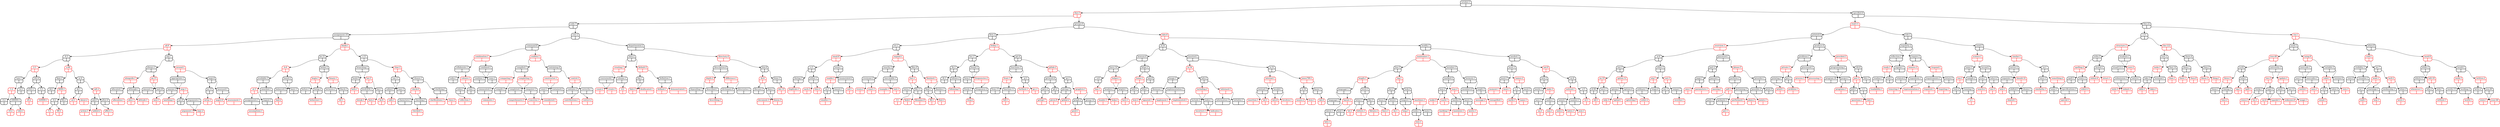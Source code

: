 digraph tree {
node [shape = Mrecord, penwidth = 2];
"october"[label="{<f0>october:1|{<f1>|<f2>}}"color=black];
"due"[label="{<f0>due:3|{<f1>|<f2>}}"color=red];
"code"[label="{<f0>code:7|{<f1>|<f2>}}"color=black];
"assignment"[label="{<f0>assignment:18|{<f1>|<f2>}}"color=black];
"all"[label="{<f0>all:9|{<f1>|<f2>}}"color=red];
"4"[label="{<f0>4:3|{<f1>|<f2>}}"color=black];
"2"[label="{<f0>2:3|{<f1>|<f2>}}"color=red];
"1pm"[label="{<f0>1pm:1|{<f1>|<f2>}}"color=black];
"1"[label="{<f0>1:2|{<f1>|<f2>}}"color=red];
"0"[label="{<f0>0:2|{<f1>|<f2>}}"color=black];
"1":f1 -> "0":f0;
"180000"[label="{<f0>180000:1|{<f1>|<f2>}}"color=black];
"10"[label="{<f0>10:2|{<f1>|<f2>}}"color=red];
"180000":f1 -> "10":f0;
"1dot"[label="{<f0>1dot:1|{<f1>|<f2>}}"color=red];
"180000":f2 -> "1dot":f0;
"1":f2 -> "180000":f0;
"1pm":f1 -> "1":f0;
"1st"[label="{<f0>1st:1|{<f1>|<f2>}}"color=black];
"1pm":f2 -> "1st":f0;
"2":f1 -> "1pm":f0;
"242"[label="{<f0>242:4|{<f1>|<f2>}}"color=black];
"2021"[label="{<f0>2021:1|{<f1>|<f2>}}"color=black];
"20"[label="{<f0>20:2|{<f1>|<f2>}}"color=red];
"2021":f1 -> "20":f0;
"242":f1 -> "2021":f0;
"3"[label="{<f0>3:3|{<f1>|<f2>}}"color=black];
"320000"[label="{<f0>320000:1|{<f1>|<f2>}}"color=red];
"3":f2 -> "320000":f0;
"242":f2 -> "3":f0;
"2":f2 -> "242":f0;
"4":f1 -> "2":f0;
"a"[label="{<f0>a:46|{<f1>|<f2>}}"color=red];
"4pm"[label="{<f0>4pm:2|{<f1>|<f2>}}"color=black];
"4d"[label="{<f0>4d:1|{<f1>|<f2>}}"color=black];
"4pm":f1 -> "4d":f0;
"8690"[label="{<f0>8690:1|{<f1>|<f2>}}"color=red];
"6"[label="{<f0>6:2|{<f1>|<f2>}}"color=black];
"5"[label="{<f0>5:1|{<f1>|<f2>}}"color=red];
"6":f1 -> "5":f0;
"80"[label="{<f0>80:1|{<f1>|<f2>}}"color=red];
"6":f2 -> "80":f0;
"8690":f1 -> "6":f0;
"8th"[label="{<f0>8th:1|{<f1>|<f2>}}"color=black];
"8690":f2 -> "8th":f0;
"4pm":f2 -> "8690":f0;
"a":f1 -> "4pm":f0;
"ac"[label="{<f0>ac:4|{<f1>|<f2>}}"color=black];
"ab"[label="{<f0>ab:1|{<f1>|<f2>}}"color=black];
"a2"[label="{<f0>a2:1|{<f1>|<f2>}}"color=red];
"ab":f1 -> "a2":f0;
"about"[label="{<f0>about:2|{<f1>|<f2>}}"color=red];
"ab":f2 -> "about":f0;
"ac":f1 -> "ab":f0;
"adt"[label="{<f0>adt:2|{<f1>|<f2>}}"color=red];
"add"[label="{<f0>add:5|{<f1>|<f2>}}"color=black];
"action"[label="{<f0>action:1|{<f1>|<f2>}}"color=red];
"add":f1 -> "action":f0;
"added"[label="{<f0>added:2|{<f1>|<f2>}}"color=red];
"add":f2 -> "added":f0;
"adt":f1 -> "add":f0;
"after"[label="{<f0>after:4|{<f1>|<f2>}}"color=black];
"affect"[label="{<f0>affect:1|{<f1>|<f2>}}"color=red];
"after":f1 -> "affect":f0;
"adt":f2 -> "after":f0;
"ac":f2 -> "adt":f0;
"a":f2 -> "ac":f0;
"4":f2 -> "a":f0;
"all":f1 -> "4":f0;
"any"[label="{<f0>any:7|{<f1>|<f2>}}"color=black];
"always"[label="{<f0>always:1|{<f1>|<f2>}}"color=black];
"alongside"[label="{<f0>alongside:1|{<f1>|<f2>}}"color=red];
"allocated"[label="{<f0>allocated:1|{<f1>|<f2>}}"color=black];
"allocation"[label="{<f0>allocation:1|{<f1>|<f2>}}"color=red];
"allocated":f2 -> "allocation":f0;
"alongside":f1 -> "allocated":f0;
"although"[label="{<f0>although:1|{<f1>|<f2>}}"color=black];
"also"[label="{<f0>also:1|{<f1>|<f2>}}"color=red];
"although":f1 -> "also":f0;
"altitude"[label="{<f0>altitude:1|{<f1>|<f2>}}"color=red];
"although":f2 -> "altitude":f0;
"alongside":f2 -> "although":f0;
"always":f1 -> "alongside":f0;
"an"[label="{<f0>an:15|{<f1>|<f2>}}"color=red];
"amount"[label="{<f0>amount:1|{<f1>|<f2>}}"color=black];
"an":f1 -> "amount":f0;
"and"[label="{<f0>and:29|{<f1>|<f2>}}"color=black];
"ansi"[label="{<f0>ansi:1|{<f1>|<f2>}}"color=red];
"and":f2 -> "ansi":f0;
"an":f2 -> "and":f0;
"always":f2 -> "an":f0;
"any":f1 -> "always":f0;
"around"[label="{<f0>around:1|{<f1>|<f2>}}"color=red];
"appropriate"[label="{<f0>appropriate:1|{<f1>|<f2>}}"color=black];
"anyone"[label="{<f0>anyone:2|{<f1>|<f2>}}"color=black];
"anything"[label="{<f0>anything:2|{<f1>|<f2>}}"color=red];
"anyone":f2 -> "anything":f0;
"appropriate":f1 -> "anyone":f0;
"argc"[label="{<f0>argc:1|{<f1>|<f2>}}"color=red];
"are"[label="{<f0>are:8|{<f1>|<f2>}}"color=black];
"argc":f1 -> "are":f0;
"arguments"[label="{<f0>arguments:1|{<f1>|<f2>}}"color=black];
"argument"[label="{<f0>argument:3|{<f1>|<f2>}}"color=red];
"arguments":f1 -> "argument":f0;
"argv"[label="{<f0>argv:2|{<f1>|<f2>}}"color=red];
"arguments":f2 -> "argv":f0;
"argc":f2 -> "arguments":f0;
"appropriate":f2 -> "argc":f0;
"around":f1 -> "appropriate":f0;
"asgn"[label="{<f0>asgn:4|{<f1>|<f2>}}"color=black];
"as"[label="{<f0>as:15|{<f1>|<f2>}}"color=black];
"array"[label="{<f0>array:1|{<f1>|<f2>}}"color=red];
"as":f1 -> "array":f0;
"asgn":f1 -> "as":f0;
"assessed"[label="{<f0>assessed:1|{<f1>|<f2>}}"color=black];
"asgn2"[label="{<f0>asgn2:6|{<f1>|<f2>}}"color=red];
"assessed":f1 -> "asgn2":f0;
"assessment"[label="{<f0>assessment:1|{<f1>|<f2>}}"color=red];
"assessed":f2 -> "assessment":f0;
"asgn":f2 -> "assessed":f0;
"around":f2 -> "asgn":f0;
"any":f2 -> "around":f0;
"all":f2 -> "any":f0;
"assignment":f1 -> "all":f0;
"blank"[label="{<f0>blank:1|{<f1>|<f2>}}"color=red];
"be"[label="{<f0>be:31|{<f1>|<f2>}}"color=black];
"b"[label="{<f0>b:4|{<f1>|<f2>}}"color=red];
"available"[label="{<f0>available:3|{<f1>|<f2>}}"color=black];
"at"[label="{<f0>at:3|{<f1>|<f2>}}"color=red];
"assignments"[label="{<f0>assignments:1|{<f1>|<f2>}}"color=black];
"assumptions"[label="{<f0>assumptions:1|{<f1>|<f2>}}"color=red];
"assignments":f2 -> "assumptions":f0;
"at":f1 -> "assignments":f0;
"august"[label="{<f0>august:1|{<f1>|<f2>}}"color=black];
"at":f2 -> "august":f0;
"available":f1 -> "at":f0;
"awarded"[label="{<f0>awarded:1|{<f1>|<f2>}}"color=black];
"available":f2 -> "awarded":f0;
"b":f1 -> "available":f0;
"based"[label="{<f0>based:2|{<f1>|<f2>}}"color=black];
"balanced"[label="{<f0>balanced:2|{<f1>|<f2>}}"color=black];
"bad"[label="{<f0>bad:2|{<f1>|<f2>}}"color=red];
"balanced":f1 -> "bad":f0;
"based":f1 -> "balanced":f0;
"basic"[label="{<f0>basic:1|{<f1>|<f2>}}"color=black];
"based":f2 -> "basic":f0;
"b":f2 -> "based":f0;
"be":f1 -> "b":f0;
"below"[label="{<f0>below:2|{<f1>|<f2>}}"color=black];
"begin"[label="{<f0>begin:1|{<f1>|<f2>}}"color=red];
"before"[label="{<f0>before:3|{<f1>|<f2>}}"color=black];
"begin":f1 -> "before":f0;
"being"[label="{<f0>being:2|{<f1>|<f2>}}"color=black];
"behaviour"[label="{<f0>behaviour:1|{<f1>|<f2>}}"color=red];
"being":f1 -> "behaviour":f0;
"begin":f2 -> "being":f0;
"below":f1 -> "begin":f0;
"binary"[label="{<f0>binary:1|{<f1>|<f2>}}"color=red];
"between"[label="{<f0>between:2|{<f1>|<f2>}}"color=black];
"binary":f1 -> "between":f0;
"black"[label="{<f0>black:2|{<f1>|<f2>}}"color=black];
"bit"[label="{<f0>bit:1|{<f1>|<f2>}}"color=red];
"black":f1 -> "bit":f0;
"binary":f2 -> "black":f0;
"below":f2 -> "binary":f0;
"be":f2 -> "below":f0;
"blank":f1 -> "be":f0;
"c"[label="{<f0>c:15|{<f1>|<f2>}}"color=black];
"branching"[label="{<f0>branching:1|{<f1>|<f2>}}"color=black];
"book"[label="{<f0>book:4|{<f1>|<f2>}}"color=black];
"both"[label="{<f0>both:1|{<f1>|<f2>}}"color=red];
"book":f2 -> "both":f0;
"branching":f1 -> "book":f0;
"bst"[label="{<f0>bst:5|{<f1>|<f2>}}"color=red];
"brofr456"[label="{<f0>brofr456:1|{<f1>|<f2>}}"color=black];
"break"[label="{<f0>break:1|{<f1>|<f2>}}"color=red];
"brofr456":f1 -> "break":f0;
"bst":f1 -> "brofr456":f0;
"but"[label="{<f0>but:1|{<f1>|<f2>}}"color=black];
"bsts"[label="{<f0>bsts:1|{<f1>|<f2>}}"color=red];
"but":f1 -> "bsts":f0;
"by"[label="{<f0>by:6|{<f1>|<f2>}}"color=red];
"but":f2 -> "by":f0;
"bst":f2 -> "but":f0;
"branching":f2 -> "bst":f0;
"c":f1 -> "branching":f0;
"char"[label="{<f0>char:3|{<f1>|<f2>}}"color=red];
"can"[label="{<f0>can:11|{<f1>|<f2>}}"color=black];
"called"[label="{<f0>called:5|{<f1>|<f2>}}"color=black];
"calls"[label="{<f0>calls:1|{<f1>|<f2>}}"color=red];
"called":f2 -> "calls":f0;
"can":f1 -> "called":f0;
"case"[label="{<f0>case:3|{<f1>|<f2>}}"color=black];
"can":f2 -> "case":f0;
"char":f1 -> "can":f0;
"chosen"[label="{<f0>chosen:1|{<f1>|<f2>}}"color=black];
"check"[label="{<f0>check:6|{<f1>|<f2>}}"color=red];
"characters"[label="{<f0>characters:1|{<f1>|<f2>}}"color=black];
"check":f1 -> "characters":f0;
"checking"[label="{<f0>checking:1|{<f1>|<f2>}}"color=black];
"checked"[label="{<f0>checked:1|{<f1>|<f2>}}"color=red];
"checking":f1 -> "checked":f0;
"check":f2 -> "checking":f0;
"chosen":f1 -> "check":f0;
"clarifying"[label="{<f0>clarifying:1|{<f1>|<f2>}}"color=black];
"clarifications"[label="{<f0>clarifications:1|{<f1>|<f2>}}"color=red];
"clarifying":f1 -> "clarifications":f0;
"class"[label="{<f0>class:2|{<f1>|<f2>}}"color=red];
"clarifying":f2 -> "class":f0;
"chosen":f2 -> "clarifying":f0;
"char":f2 -> "chosen":f0;
"c":f2 -> "char":f0;
"blank":f2 -> "c":f0;
"assignment":f2 -> "blank":f0;
"code":f1 -> "assignment":f0;
"cosc"[label="{<f0>cosc:2|{<f1>|<f2>}}"color=black];
"command"[label="{<f0>command:8|{<f1>|<f2>}}"color=black];
"combination"[label="{<f0>combination:1|{<f1>|<f2>}}"color=red];
"collaborate"[label="{<f0>collaborate:1|{<f1>|<f2>}}"color=black];
"codes"[label="{<f0>codes:1|{<f1>|<f2>}}"color=black];
"collaborate":f1 -> "codes":f0;
"colours"[label="{<f0>colours:1|{<f1>|<f2>}}"color=red];
"colon"[label="{<f0>colon:1|{<f1>|<f2>}}"color=black];
"collection"[label="{<f0>collection:1|{<f1>|<f2>}}"color=red];
"colon":f1 -> "collection":f0;
"colours":f1 -> "colon":f0;
"com"[label="{<f0>com:1|{<f1>|<f2>}}"color=black];
"colours":f2 -> "com":f0;
"collaborate":f2 -> "colours":f0;
"combination":f1 -> "collaborate":f0;
"combined"[label="{<f0>combined:1|{<f1>|<f2>}}"color=black];
"combine"[label="{<f0>combine:1|{<f1>|<f2>}}"color=black];
"combined":f1 -> "combine":f0;
"come"[label="{<f0>come:1|{<f1>|<f2>}}"color=black];
"combined":f2 -> "come":f0;
"combination":f2 -> "combined":f0;
"command":f1 -> "combination":f0;
"confirm"[label="{<f0>confirm:1|{<f1>|<f2>}}"color=red];
"compiled"[label="{<f0>compiled:1|{<f1>|<f2>}}"color=black];
"comparing"[label="{<f0>comparing:1|{<f1>|<f2>}}"color=red];
"commented"[label="{<f0>commented:1|{<f1>|<f2>}}"color=black];
"comments"[label="{<f0>comments:1|{<f1>|<f2>}}"color=red];
"commented":f2 -> "comments":f0;
"comparing":f1 -> "commented":f0;
"compile"[label="{<f0>compile:2|{<f1>|<f2>}}"color=black];
"comparing":f2 -> "compile":f0;
"compiled":f1 -> "comparing":f0;
"completing"[label="{<f0>completing:3|{<f1>|<f2>}}"color=red];
"completed"[label="{<f0>completed:1|{<f1>|<f2>}}"color=black];
"completing":f1 -> "completed":f0;
"computer"[label="{<f0>computer:1|{<f1>|<f2>}}"color=black];
"comprehensive"[label="{<f0>comprehensive:1|{<f1>|<f2>}}"color=red];
"computer":f1 -> "comprehensive":f0;
"concerns"[label="{<f0>concerns:1|{<f1>|<f2>}}"color=red];
"computer":f2 -> "concerns":f0;
"completing":f2 -> "computer":f0;
"compiled":f2 -> "completing":f0;
"confirm":f1 -> "compiled":f0;
"containing"[label="{<f0>containing:4|{<f1>|<f2>}}"color=black];
"constructor"[label="{<f0>constructor:1|{<f1>|<f2>}}"color=red];
"const"[label="{<f0>const:1|{<f1>|<f2>}}"color=black];
"considered"[label="{<f0>considered:1|{<f1>|<f2>}}"color=red];
"const":f1 -> "considered":f0;
"constructor":f1 -> "const":f0;
"contained"[label="{<f0>contained:2|{<f1>|<f2>}}"color=black];
"constructor":f2 -> "contained":f0;
"containing":f1 -> "constructor":f0;
"control"[label="{<f0>control:3|{<f1>|<f2>}}"color=red];
"contains"[label="{<f0>contains:2|{<f1>|<f2>}}"color=black];
"contributions"[label="{<f0>contributions:1|{<f1>|<f2>}}"color=red];
"contains":f2 -> "contributions":f0;
"control":f1 -> "contains":f0;
"correctly"[label="{<f0>correctly:1|{<f1>|<f2>}}"color=black];
"correct"[label="{<f0>correct:2|{<f1>|<f2>}}"color=red];
"correctly":f1 -> "correct":f0;
"control":f2 -> "correctly":f0;
"containing":f2 -> "control":f0;
"confirm":f2 -> "containing":f0;
"command":f2 -> "confirm":f0;
"cosc":f1 -> "command":f0;
"departmental"[label="{<f0>departmental:2|{<f1>|<f2>}}"color=black];
"data"[label="{<f0>data:2|{<f1>|<f2>}}"color=black];
"creating"[label="{<f0>creating:1|{<f1>|<f2>}}"color=red];
"coursework"[label="{<f0>coursework:1|{<f1>|<f2>}}"color=black];
"count"[label="{<f0>count:2|{<f1>|<f2>}}"color=red];
"coursework":f1 -> "count":f0;
"create"[label="{<f0>create:3|{<f1>|<f2>}}"color=red];
"coursework":f2 -> "create":f0;
"creating":f1 -> "coursework":f0;
"cshome"[label="{<f0>cshome:1|{<f1>|<f2>}}"color=black];
"d"[label="{<f0>d:2|{<f1>|<f2>}}"color=red];
"cshome":f2 -> "d":f0;
"creating":f2 -> "cshome":f0;
"data":f1 -> "creating":f0;
"default"[label="{<f0>default:5|{<f1>|<f2>}}"color=red];
"day"[label="{<f0>day:1|{<f1>|<f2>}}"color=black];
"date"[label="{<f0>date:2|{<f1>|<f2>}}"color=red];
"day":f1 -> "date":f0;
"deallocated"[label="{<f0>deallocated:1|{<f1>|<f2>}}"color=red];
"day":f2 -> "deallocated":f0;
"default":f1 -> "day":f0;
"definition"[label="{<f0>definition:1|{<f1>|<f2>}}"color=black];
"defined"[label="{<f0>defined:1|{<f1>|<f2>}}"color=red];
"definition":f1 -> "defined":f0;
"demonstrated"[label="{<f0>demonstrated:1|{<f1>|<f2>}}"color=red];
"definition":f2 -> "demonstrated":f0;
"default":f2 -> "definition":f0;
"data":f2 -> "default":f0;
"departmental":f1 -> "data":f0;
"directory"[label="{<f0>directory:4|{<f1>|<f2>}}"color=red];
"description"[label="{<f0>description:4|{<f1>|<f2>}}"color=black];
"depth"[label="{<f0>depth:2|{<f1>|<f2>}}"color=red];
"depending"[label="{<f0>depending:1|{<f1>|<f2>}}"color=black];
"depth":f1 -> "depending":f0;
"described"[label="{<f0>described:1|{<f1>|<f2>}}"color=black];
"describing"[label="{<f0>describing:1|{<f1>|<f2>}}"color=red];
"described":f2 -> "describing":f0;
"depth":f2 -> "described":f0;
"description":f1 -> "depth":f0;
"difference"[label="{<f0>difference:1|{<f1>|<f2>}}"color=red];
"dictionary"[label="{<f0>dictionary:8|{<f1>|<f2>}}"color=black];
"difference":f1 -> "dictionary":f0;
"directories"[label="{<f0>directories:1|{<f1>|<f2>}}"color=black];
"difference":f2 -> "directories":f0;
"description":f2 -> "difference":f0;
"directory":f1 -> "description":f0;
"don"[label="{<f0>don:6|{<f1>|<f2>}}"color=black];
"do"[label="{<f0>do:6|{<f1>|<f2>}}"color=red];
"discuss"[label="{<f0>discuss:2|{<f1>|<f2>}}"color=black];
"do":f1 -> "discuss":f0;
"does"[label="{<f0>does:2|{<f1>|<f2>}}"color=black];
"document"[label="{<f0>document:3|{<f1>|<f2>}}"color=red];
"does":f1 -> "document":f0;
"doesn"[label="{<f0>doesn:3|{<f1>|<f2>}}"color=red];
"does":f2 -> "doesn":f0;
"do":f2 -> "does":f0;
"don":f1 -> "do":f0;
"done"[label="{<f0>done:3|{<f1>|<f2>}}"color=black];
"dot"[label="{<f0>dot:10|{<f1>|<f2>}}"color=red];
"done":f2 -> "dot":f0;
"don":f2 -> "done":f0;
"directory":f2 -> "don":f0;
"departmental":f2 -> "directory":f0;
"cosc":f2 -> "departmental":f0;
"code":f2 -> "cosc":f0;
"due":f1 -> "code":f0;
"groups"[label="{<f0>groups:6|{<f1>|<f2>}}"color=black];
"first"[label="{<f0>first:3|{<f1>|<f2>}}"color=black];
"etc"[label="{<f0>etc:1|{<f1>|<f2>}}"color=black];
"email"[label="{<f0>email:8|{<f1>|<f2>}}"color=red];
"e"[label="{<f0>e:3|{<f1>|<f2>}}"color=black];
"during"[label="{<f0>during:1|{<f1>|<f2>}}"color=black];
"duplicate"[label="{<f0>duplicate:1|{<f1>|<f2>}}"color=red];
"during":f1 -> "duplicate":f0;
"e":f1 -> "during":f0;
"either"[label="{<f0>either:1|{<f1>|<f2>}}"color=black];
"each"[label="{<f0>each:2|{<f1>|<f2>}}"color=red];
"either":f1 -> "each":f0;
"else"[label="{<f0>else:2|{<f1>|<f2>}}"color=red];
"either":f2 -> "else":f0;
"e":f2 -> "either":f0;
"email":f1 -> "e":f0;
"enum"[label="{<f0>enum:1|{<f1>|<f2>}}"color=black];
"enable"[label="{<f0>enable:1|{<f1>|<f2>}}"color=red];
"en"[label="{<f0>en:1|{<f1>|<f2>}}"color=black];
"emalloc"[label="{<f0>emalloc:1|{<f1>|<f2>}}"color=red];
"en":f1 -> "emalloc":f0;
"enable":f1 -> "en":f0;
"ensure"[label="{<f0>ensure:1|{<f1>|<f2>}}"color=black];
"enable":f2 -> "ensure":f0;
"enum":f1 -> "enable":f0;
"enumerated"[label="{<f0>enumerated:2|{<f1>|<f2>}}"color=black];
"eof"[label="{<f0>eof:1|{<f1>|<f2>}}"color=red];
"enumerated":f2 -> "eof":f0;
"enum":f2 -> "enumerated":f0;
"email":f2 -> "enum":f0;
"etc":f1 -> "email":f0;
"expand"[label="{<f0>expand:1|{<f1>|<f2>}}"color=red];
"exactly"[label="{<f0>exactly:2|{<f1>|<f2>}}"color=black];
"everyone"[label="{<f0>everyone:2|{<f1>|<f2>}}"color=black];
"every"[label="{<f0>every:2|{<f1>|<f2>}}"color=red];
"everyone":f1 -> "every":f0;
"exact"[label="{<f0>exact:1|{<f1>|<f2>}}"color=red];
"everyone":f2 -> "exact":f0;
"exactly":f1 -> "everyone":f0;
"executable"[label="{<f0>executable:1|{<f1>|<f2>}}"color=black];
"example"[label="{<f0>example:1|{<f1>|<f2>}}"color=red];
"executable":f1 -> "example":f0;
"exit"[label="{<f0>exit:1|{<f1>|<f2>}}"color=red];
"executable":f2 -> "exit":f0;
"exactly":f2 -> "executable":f0;
"expand":f1 -> "exactly":f0;
"files"[label="{<f0>files:9|{<f1>|<f2>}}"color=black];
"fact"[label="{<f0>fact:1|{<f1>|<f2>}}"color=red];
"extra"[label="{<f0>extra:1|{<f1>|<f2>}}"color=black];
"f"[label="{<f0>f:1|{<f1>|<f2>}}"color=red];
"extra":f2 -> "f":f0;
"fact":f1 -> "extra":f0;
"file"[label="{<f0>file:11|{<f1>|<f2>}}"color=black];
"field"[label="{<f0>field:1|{<f1>|<f2>}}"color=red];
"file":f1 -> "field":f0;
"filename"[label="{<f0>filename:9|{<f1>|<f2>}}"color=red];
"file":f2 -> "filename":f0;
"fact":f2 -> "file":f0;
"files":f1 -> "fact":f0;
"finished"[label="{<f0>finished:1|{<f1>|<f2>}}"color=red];
"final"[label="{<f0>final:1|{<f1>|<f2>}}"color=black];
"fill"[label="{<f0>fill:1|{<f1>|<f2>}}"color=red];
"final":f1 -> "fill":f0;
"find"[label="{<f0>find:3|{<f1>|<f2>}}"color=red];
"final":f2 -> "find":f0;
"finished":f1 -> "final":f0;
"finishes"[label="{<f0>finishes:1|{<f1>|<f2>}}"color=black];
"finished":f2 -> "finishes":f0;
"files":f2 -> "finished":f0;
"expand":f2 -> "files":f0;
"etc":f2 -> "expand":f0;
"first":f1 -> "etc":f0;
"friday"[label="{<f0>friday:1|{<f1>|<f2>}}"color=red];
"for"[label="{<f0>for:17|{<f1>|<f2>}}"color=black];
"fix"[label="{<f0>fix:2|{<f1>|<f2>}}"color=black];
"fit"[label="{<f0>fit:1|{<f1>|<f2>}}"color=black];
"fix":f1 -> "fit":f0;
"follows"[label="{<f0>follows:2|{<f1>|<f2>}}"color=black];
"following"[label="{<f0>following:5|{<f1>|<f2>}}"color=red];
"follows":f1 -> "following":f0;
"fix":f2 -> "follows":f0;
"for":f1 -> "fix":f0;
"found"[label="{<f0>found:3|{<f1>|<f2>}}"color=black];
"form"[label="{<f0>form:2|{<f1>|<f2>}}"color=black];
"found":f1 -> "form":f0;
"frequencies"[label="{<f0>frequencies:2|{<f1>|<f2>}}"color=red];
"freely"[label="{<f0>freely:1|{<f1>|<f2>}}"color=black];
"freq"[label="{<f0>freq:2|{<f1>|<f2>}}"color=red];
"freely":f2 -> "freq":f0;
"frequencies":f1 -> "freely":f0;
"frequency"[label="{<f0>frequency:2|{<f1>|<f2>}}"color=black];
"frequencies":f2 -> "frequency":f0;
"found":f2 -> "frequencies":f0;
"for":f2 -> "found":f0;
"friday":f1 -> "for":f0;
"get"[label="{<f0>get:4|{<f1>|<f2>}}"color=black];
"functions"[label="{<f0>functions:5|{<f1>|<f2>}}"color=black];
"front"[label="{<f0>front:1|{<f1>|<f2>}}"color=red];
"from"[label="{<f0>from:15|{<f1>|<f2>}}"color=black];
"front":f1 -> "from":f0;
"function"[label="{<f0>function:11|{<f1>|<f2>}}"color=black];
"full"[label="{<f0>full:1|{<f1>|<f2>}}"color=red];
"function":f1 -> "full":f0;
"front":f2 -> "function":f0;
"functions":f1 -> "front":f0;
"g"[label="{<f0>g:2|{<f1>|<f2>}}"color=black];
"furthest"[label="{<f0>furthest:1|{<f1>|<f2>}}"color=red];
"g":f1 -> "furthest":f0;
"gcc"[label="{<f0>gcc:1|{<f1>|<f2>}}"color=red];
"g":f2 -> "gcc":f0;
"functions":f2 -> "g":f0;
"get":f1 -> "functions":f0;
"gitlab"[label="{<f0>gitlab:2|{<f1>|<f2>}}"color=red];
"getword"[label="{<f0>getword:4|{<f1>|<f2>}}"color=black];
"gets"[label="{<f0>gets:2|{<f1>|<f2>}}"color=black];
"getopt"[label="{<f0>getopt:7|{<f1>|<f2>}}"color=red];
"gets":f1 -> "getopt":f0;
"getword":f1 -> "gets":f0;
"git"[label="{<f0>git:2|{<f1>|<f2>}}"color=black];
"getword":f2 -> "git":f0;
"gitlab":f1 -> "getword":f0;
"go"[label="{<f0>go:1|{<f1>|<f2>}}"color=black];
"giving"[label="{<f0>giving:1|{<f1>|<f2>}}"color=black];
"given"[label="{<f0>given:9|{<f1>|<f2>}}"color=red];
"giving":f1 -> "given":f0;
"global"[label="{<f0>global:2|{<f1>|<f2>}}"color=red];
"giving":f2 -> "global":f0;
"go":f1 -> "giving":f0;
"graphviz"[label="{<f0>graphviz:1|{<f1>|<f2>}}"color=red];
"graph"[label="{<f0>graph:2|{<f1>|<f2>}}"color=black];
"good"[label="{<f0>good:1|{<f1>|<f2>}}"color=red];
"graph":f1 -> "good":f0;
"graphviz":f1 -> "graph":f0;
"group"[label="{<f0>group:14|{<f1>|<f2>}}"color=black];
"graphviz":f2 -> "group":f0;
"go":f2 -> "graphviz":f0;
"gitlab":f2 -> "go":f0;
"get":f2 -> "gitlab":f0;
"friday":f2 -> "get":f0;
"first":f2 -> "friday":f0;
"groups":f1 -> "first":f0;
"labs"[label="{<f0>labs:6|{<f1>|<f2>}}"color=red];
"if"[label="{<f0>if:16|{<f1>|<f2>}}"color=black];
"hewson"[label="{<f0>hewson:4|{<f1>|<f2>}}"color=black];
"have"[label="{<f0>have:14|{<f1>|<f2>}}"color=black];
"h"[label="{<f0>h:8|{<f1>|<f2>}}"color=black];
"has"[label="{<f0>has:1|{<f1>|<f2>}}"color=red];
"h":f2 -> "has":f0;
"have":f1 -> "h":f0;
"helper"[label="{<f0>helper:1|{<f1>|<f2>}}"color=red];
"headers"[label="{<f0>headers:1|{<f1>|<f2>}}"color=black];
"header"[label="{<f0>header:1|{<f1>|<f2>}}"color=red];
"headers":f1 -> "header":f0;
"help"[label="{<f0>help:2|{<f1>|<f2>}}"color=red];
"headers":f2 -> "help":f0;
"helper":f1 -> "headers":f0;
"helpful"[label="{<f0>helpful:1|{<f1>|<f2>}}"color=black];
"here"[label="{<f0>here:1|{<f1>|<f2>}}"color=red];
"helpful":f2 -> "here":f0;
"helper":f2 -> "helpful":f0;
"have":f2 -> "helper":f0;
"hewson":f1 -> "have":f0;
"https"[label="{<f0>https:2|{<f1>|<f2>}}"color=black];
"home"[label="{<f0>home:1|{<f1>|<f2>}}"color=red];
"hold"[label="{<f0>hold:1|{<f1>|<f2>}}"color=black];
"home":f1 -> "hold":f0;
"http"[label="{<f0>http:1|{<f1>|<f2>}}"color=black];
"how"[label="{<f0>how:2|{<f1>|<f2>}}"color=red];
"http":f1 -> "how":f0;
"home":f2 -> "http":f0;
"https":f1 -> "home":f0;
"iain"[label="{<f0>iain:6|{<f1>|<f2>}}"color=black];
"https":f2 -> "iain":f0;
"hewson":f2 -> "https":f0;
"if":f1 -> "hewson":f0;
"inserted"[label="{<f0>inserted:1|{<f1>|<f2>}}"color=black];
"in"[label="{<f0>in:34|{<f1>|<f2>}}"color=red];
"image"[label="{<f0>image:1|{<f1>|<f2>}}"color=black];
"ihewson"[label="{<f0>ihewson:1|{<f1>|<f2>}}"color=black];
"ignored"[label="{<f0>ignored:1|{<f1>|<f2>}}"color=red];
"ihewson":f1 -> "ignored":f0;
"image":f1 -> "ihewson":f0;
"implementation"[label="{<f0>implementation:3|{<f1>|<f2>}}"color=black];
"implement"[label="{<f0>implement:1|{<f1>|<f2>}}"color=red];
"implementation":f1 -> "implement":f0;
"implemented"[label="{<f0>implemented:1|{<f1>|<f2>}}"color=red];
"implementation":f2 -> "implemented":f0;
"image":f2 -> "implementation":f0;
"in":f1 -> "image":f0;
"info"[label="{<f0>info:2|{<f1>|<f2>}}"color=black];
"including"[label="{<f0>including:2|{<f1>|<f2>}}"color=red];
"include"[label="{<f0>include:2|{<f1>|<f2>}}"color=black];
"including":f1 -> "include":f0;
"index"[label="{<f0>index:1|{<f1>|<f2>}}"color=black];
"incorrect"[label="{<f0>incorrect:1|{<f1>|<f2>}}"color=red];
"index":f1 -> "incorrect":f0;
"indicates"[label="{<f0>indicates:1|{<f1>|<f2>}}"color=red];
"index":f2 -> "indicates":f0;
"including":f2 -> "index":f0;
"info":f1 -> "including":f0;
"informed"[label="{<f0>informed:1|{<f1>|<f2>}}"color=red];
"information"[label="{<f0>information:5|{<f1>|<f2>}}"color=black];
"informed":f1 -> "information":f0;
"initialize"[label="{<f0>initialize:1|{<f1>|<f2>}}"color=black];
"informed":f2 -> "initialize":f0;
"info":f2 -> "informed":f0;
"in":f2 -> "info":f0;
"inserted":f1 -> "in":f0;
"is"[label="{<f0>is:31|{<f1>|<f2>}}"color=black];
"internal"[label="{<f0>internal:1|{<f1>|<f2>}}"color=red];
"instead"[label="{<f0>instead:3|{<f1>|<f2>}}"color=black];
"insertion"[label="{<f0>insertion:1|{<f1>|<f2>}}"color=red];
"instead":f1 -> "insertion":f0;
"int"[label="{<f0>int:1|{<f1>|<f2>}}"color=red];
"instead":f2 -> "int":f0;
"internal":f1 -> "instead":f0;
"invalid"[label="{<f0>invalid:1|{<f1>|<f2>}}"color=black];
"into"[label="{<f0>into:4|{<f1>|<f2>}}"color=red];
"invalid":f1 -> "into":f0;
"involves"[label="{<f0>involves:1|{<f1>|<f2>}}"color=red];
"invalid":f2 -> "involves":f0;
"internal":f2 -> "invalid":f0;
"is":f1 -> "internal":f0;
"jonsu789"[label="{<f0>jonsu789:1|{<f1>|<f2>}}"color=red];
"it"[label="{<f0>it:18|{<f1>|<f2>}}"color=black];
"issues"[label="{<f0>issues:2|{<f1>|<f2>}}"color=red];
"it":f1 -> "issues":f0;
"item"[label="{<f0>item:1|{<f1>|<f2>}}"color=red];
"it":f2 -> "item":f0;
"jonsu789":f1 -> "it":f0;
"know"[label="{<f0>know:1|{<f1>|<f2>}}"color=black];
"lab"[label="{<f0>lab:4|{<f1>|<f2>}}"color=red];
"know":f2 -> "lab":f0;
"jonsu789":f2 -> "know":f0;
"is":f2 -> "jonsu789":f0;
"inserted":f2 -> "is":f0;
"if":f2 -> "inserted":f0;
"labs":f1 -> "if":f0;
"modify"[label="{<f0>modify:1|{<f1>|<f2>}}"color=black];
"maintainer"[label="{<f0>maintainer:1|{<f1>|<f2>}}"color=red];
"line"[label="{<f0>line:5|{<f1>|<f2>}}"color=black];
"length"[label="{<f0>length:1|{<f1>|<f2>}}"color=red];
"language1"[label="{<f0>language1:1|{<f1>|<f2>}}"color=black];
"language"[label="{<f0>language:1|{<f1>|<f2>}}"color=black];
"language1":f1 -> "language":f0;
"layout"[label="{<f0>layout:1|{<f1>|<f2>}}"color=red];
"latest"[label="{<f0>latest:1|{<f1>|<f2>}}"color=black];
"late"[label="{<f0>late:1|{<f1>|<f2>}}"color=red];
"latest":f1 -> "late":f0;
"layout":f1 -> "latest":f0;
"leaf"[label="{<f0>leaf:1|{<f1>|<f2>}}"color=black];
"layout":f2 -> "leaf":f0;
"language1":f2 -> "layout":f0;
"length":f1 -> "language1":f0;
"level"[label="{<f0>level:3|{<f1>|<f2>}}"color=black];
"letter"[label="{<f0>letter:1|{<f1>|<f2>}}"color=black];
"let"[label="{<f0>let:1|{<f1>|<f2>}}"color=red];
"letter":f1 -> "let":f0;
"letters"[label="{<f0>letters:1|{<f1>|<f2>}}"color=red];
"letter":f2 -> "letters":f0;
"level":f1 -> "letter":f0;
"like"[label="{<f0>like:5|{<f1>|<f2>}}"color=black];
"library"[label="{<f0>library:2|{<f1>|<f2>}}"color=red];
"like":f1 -> "library":f0;
"level":f2 -> "like":f0;
"length":f2 -> "level":f0;
"line":f1 -> "length":f0;
"log"[label="{<f0>log:1|{<f1>|<f2>}}"color=red];
"list"[label="{<f0>list:2|{<f1>|<f2>}}"color=black];
"linux"[label="{<f0>linux:2|{<f1>|<f2>}}"color=black];
"lines"[label="{<f0>lines:1|{<f1>|<f2>}}"color=red];
"linux":f1 -> "lines":f0;
"list":f1 -> "linux":f0;
"listed"[label="{<f0>listed:1|{<f1>|<f2>}}"color=black];
"lm"[label="{<f0>lm:1|{<f1>|<f2>}}"color=red];
"listed":f2 -> "lm":f0;
"list":f2 -> "listed":f0;
"log":f1 -> "list":f0;
"look"[label="{<f0>look:2|{<f1>|<f2>}}"color=black];
"longest"[label="{<f0>longest:1|{<f1>|<f2>}}"color=black];
"long"[label="{<f0>long:1|{<f1>|<f2>}}"color=red];
"longest":f1 -> "long":f0;
"look":f1 -> "longest":f0;
"machines"[label="{<f0>machines:1|{<f1>|<f2>}}"color=red];
"looks"[label="{<f0>looks:1|{<f1>|<f2>}}"color=black];
"lose"[label="{<f0>lose:1|{<f1>|<f2>}}"color=red];
"looks":f2 -> "lose":f0;
"machines":f1 -> "looks":f0;
"main"[label="{<f0>main:1|{<f1>|<f2>}}"color=black];
"machines":f2 -> "main":f0;
"look":f2 -> "machines":f0;
"log":f2 -> "look":f0;
"line":f2 -> "log":f0;
"maintainer":f1 -> "line":f0;
"member"[label="{<f0>member:3|{<f1>|<f2>}}"color=black];
"marked"[label="{<f0>marked:2|{<f1>|<f2>}}"color=black];
"man"[label="{<f0>man:2|{<f1>|<f2>}}"color=black];
"make"[label="{<f0>make:5|{<f1>|<f2>}}"color=red];
"man":f1 -> "make":f0;
"mark"[label="{<f0>mark:1|{<f1>|<f2>}}"color=red];
"man":f2 -> "mark":f0;
"marked":f1 -> "man":f0;
"may"[label="{<f0>may:2|{<f1>|<f2>}}"color=red];
"marks"[label="{<f0>marks:6|{<f1>|<f2>}}"color=black];
"marking"[label="{<f0>marking:1|{<f1>|<f2>}}"color=red];
"marks":f1 -> "marking":f0;
"maximise"[label="{<f0>maximise:1|{<f1>|<f2>}}"color=red];
"marks":f2 -> "maximise":f0;
"may":f1 -> "marks":f0;
"meet"[label="{<f0>meet:1|{<f1>|<f2>}}"color=black];
"meets"[label="{<f0>meets:1|{<f1>|<f2>}}"color=red];
"meet":f2 -> "meets":f0;
"may":f2 -> "meet":f0;
"marked":f2 -> "may":f0;
"member":f1 -> "marked":f0;
"memory"[label="{<f0>memory:1|{<f1>|<f2>}}"color=black];
"members"[label="{<f0>members:6|{<f1>|<f2>}}"color=black];
"memory":f1 -> "members":f0;
"might"[label="{<f0>might:3|{<f1>|<f2>}}"color=black];
"message"[label="{<f0>message:2|{<f1>|<f2>}}"color=red];
"might":f1 -> "message":f0;
"misspelled"[label="{<f0>misspelled:1|{<f1>|<f2>}}"color=red];
"might":f2 -> "misspelled":f0;
"memory":f2 -> "might":f0;
"member":f2 -> "memory":f0;
"maintainer":f2 -> "member":f0;
"modify":f1 -> "maintainer":f0;
"needed"[label="{<f0>needed:1|{<f1>|<f2>}}"color=black];
"must"[label="{<f0>must:3|{<f1>|<f2>}}"color=black];
"more"[label="{<f0>more:3|{<f1>|<f2>}}"color=black];
"moment"[label="{<f0>moment:1|{<f1>|<f2>}}"color=red];
"more":f1 -> "moment":f0;
"most"[label="{<f0>most:1|{<f1>|<f2>}}"color=red];
"more":f2 -> "most":f0;
"must":f1 -> "more":f0;
"names"[label="{<f0>names:2|{<f1>|<f2>}}"color=red];
"n"[label="{<f0>n:1|{<f1>|<f2>}}"color=black];
"mylib"[label="{<f0>mylib:3|{<f1>|<f2>}}"color=red];
"n":f1 -> "mylib":f0;
"name"[label="{<f0>name:1|{<f1>|<f2>}}"color=red];
"n":f2 -> "name":f0;
"names":f1 -> "n":f0;
"need"[label="{<f0>need:3|{<f1>|<f2>}}"color=black];
"names":f2 -> "need":f0;
"must":f2 -> "names":f0;
"needed":f1 -> "must":f0;
"not"[label="{<f0>not:9|{<f1>|<f2>}}"color=red];
"new"[label="{<f0>new:2|{<f1>|<f2>}}"color=black];
"needs"[label="{<f0>needs:1|{<f1>|<f2>}}"color=black];
"new":f1 -> "needs":f0;
"node"[label="{<f0>node:3|{<f1>|<f2>}}"color=red];
"nice"[label="{<f0>nice:1|{<f1>|<f2>}}"color=black];
"no"[label="{<f0>no:3|{<f1>|<f2>}}"color=red];
"nice":f2 -> "no":f0;
"node":f1 -> "nice":f0;
"nodes"[label="{<f0>nodes:1|{<f1>|<f2>}}"color=black];
"non"[label="{<f0>non:1|{<f1>|<f2>}}"color=red];
"nodes":f2 -> "non":f0;
"node":f2 -> "nodes":f0;
"new":f2 -> "node":f0;
"not":f1 -> "new":f0;
"nz"[label="{<f0>nz:4|{<f1>|<f2>}}"color=black];
"noticed"[label="{<f0>noticed:1|{<f1>|<f2>}}"color=red];
"noted"[label="{<f0>noted:1|{<f1>|<f2>}}"color=black];
"note"[label="{<f0>note:2|{<f1>|<f2>}}"color=red];
"noted":f1 -> "note":f0;
"notes"[label="{<f0>notes:1|{<f1>|<f2>}}"color=red];
"noted":f2 -> "notes":f0;
"noticed":f1 -> "noted":f0;
"number"[label="{<f0>number:1|{<f1>|<f2>}}"color=black];
"now"[label="{<f0>now:1|{<f1>|<f2>}}"color=red];
"number":f1 -> "now":f0;
"noticed":f2 -> "number":f0;
"nz":f1 -> "noticed":f0;
"o"[label="{<f0>o:5|{<f1>|<f2>}}"color=black];
"o2"[label="{<f0>o2:1|{<f1>|<f2>}}"color=red];
"o":f2 -> "o2":f0;
"nz":f2 -> "o":f0;
"not":f2 -> "nz":f0;
"needed":f2 -> "not":f0;
"modify":f2 -> "needed":f0;
"labs":f2 -> "modify":f0;
"groups":f2 -> "labs":f0;
"due":f2 -> "groups":f0;
"october":f1 -> "due":f0;
"specified"[label="{<f0>specified:4|{<f1>|<f2>}}"color=black];
"read"[label="{<f0>read:11|{<f1>|<f2>}}"color=red];
"printed"[label="{<f0>printed:4|{<f1>|<f2>}}"color=black];
"overview"[label="{<f0>overview:1|{<f1>|<f2>}}"color=red];
"or"[label="{<f0>or:6|{<f1>|<f2>}}"color=black];
"one"[label="{<f0>one:3|{<f1>|<f2>}}"color=black];
"on"[label="{<f0>on:10|{<f1>|<f2>}}"color=red];
"of"[label="{<f0>of:46|{<f1>|<f2>}}"color=black];
"old"[label="{<f0>old:1|{<f1>|<f2>}}"color=red];
"of":f2 -> "old":f0;
"on":f1 -> "of":f0;
"once"[label="{<f0>once:1|{<f1>|<f2>}}"color=black];
"on":f2 -> "once":f0;
"one":f1 -> "on":f0;
"option"[label="{<f0>option:12|{<f1>|<f2>}}"color=red];
"optarg"[label="{<f0>optarg:1|{<f1>|<f2>}}"color=black];
"only"[label="{<f0>only:3|{<f1>|<f2>}}"color=red];
"optarg":f1 -> "only":f0;
"optind"[label="{<f0>optind:1|{<f1>|<f2>}}"color=red];
"optarg":f2 -> "optind":f0;
"option":f1 -> "optarg":f0;
"options"[label="{<f0>options:4|{<f1>|<f2>}}"color=black];
"optstring"[label="{<f0>optstring:3|{<f1>|<f2>}}"color=red];
"options":f2 -> "optstring":f0;
"option":f2 -> "options":f0;
"one":f2 -> "option":f0;
"or":f1 -> "one":f0;
"other"[label="{<f0>other:3|{<f1>|<f2>}}"color=black];
"org"[label="{<f0>org:1|{<f1>|<f2>}}"color=red];
"ordinary"[label="{<f0>ordinary:1|{<f1>|<f2>}}"color=black];
"order"[label="{<f0>order:2|{<f1>|<f2>}}"color=red];
"ordinary":f1 -> "order":f0;
"org":f1 -> "ordinary":f0;
"otago"[label="{<f0>otago:4|{<f1>|<f2>}}"color=black];
"org":f2 -> "otago":f0;
"other":f1 -> "org":f0;
"out"[label="{<f0>out:3|{<f1>|<f2>}}"color=red];
"our"[label="{<f0>our:3|{<f1>|<f2>}}"color=black];
"out":f1 -> "our":f0;
"output"[label="{<f0>output:7|{<f1>|<f2>}}"color=black];
"overdue"[label="{<f0>overdue:1|{<f1>|<f2>}}"color=red];
"output":f2 -> "overdue":f0;
"out":f2 -> "output":f0;
"other":f2 -> "out":f0;
"or":f2 -> "other":f0;
"overview":f1 -> "or":f0;
"password"[label="{<f0>password:1|{<f1>|<f2>}}"color=black];
"part"[label="{<f0>part:2|{<f1>|<f2>}}"color=black];
"page"[label="{<f0>page:1|{<f1>|<f2>}}"color=black];
"own"[label="{<f0>own:1|{<f1>|<f2>}}"color=red];
"page":f1 -> "own":f0;
"parameters"[label="{<f0>parameters:1|{<f1>|<f2>}}"color=red];
"page":f2 -> "parameters":f0;
"part":f1 -> "page":f0;
"passed"[label="{<f0>passed:3|{<f1>|<f2>}}"color=black];
"passing"[label="{<f0>passing:1|{<f1>|<f2>}}"color=red];
"passed":f2 -> "passing":f0;
"part":f2 -> "passed":f0;
"password":f1 -> "part":f0;
"please"[label="{<f0>please:5|{<f1>|<f2>}}"color=red];
"perform"[label="{<f0>perform:2|{<f1>|<f2>}}"color=black];
"pdf"[label="{<f0>pdf:1|{<f1>|<f2>}}"color=red];
"path"[label="{<f0>path:1|{<f1>|<f2>}}"color=black];
"pdf":f1 -> "path":f0;
"pedantic"[label="{<f0>pedantic:1|{<f1>|<f2>}}"color=black];
"per"[label="{<f0>per:1|{<f1>|<f2>}}"color=red];
"pedantic":f2 -> "per":f0;
"pdf":f2 -> "pedantic":f0;
"perform":f1 -> "pdf":f0;
"pertaining"[label="{<f0>pertaining:1|{<f1>|<f2>}}"color=black];
"performed"[label="{<f0>performed:1|{<f1>|<f2>}}"color=red];
"pertaining":f1 -> "performed":f0;
"plain"[label="{<f0>plain:2|{<f1>|<f2>}}"color=red];
"pertaining":f2 -> "plain":f0;
"perform":f2 -> "pertaining":f0;
"please":f1 -> "perform":f0;
"preorder"[label="{<f0>preorder:1|{<f1>|<f2>}}"color=black];
"possible"[label="{<f0>possible:2|{<f1>|<f2>}}"color=black];
"points"[label="{<f0>points:1|{<f1>|<f2>}}"color=red];
"possible":f1 -> "points":f0;
"preorder":f1 -> "possible":f0;
"print"[label="{<f0>print:9|{<f1>|<f2>}}"color=black];
"preorder":f2 -> "print":f0;
"please":f2 -> "preorder":f0;
"password":f2 -> "please":f0;
"overview":f2 -> "password":f0;
"printed":f1 -> "overview":f0;
"produce"[label="{<f0>produce:4|{<f1>|<f2>}}"color=black];
"problems"[label="{<f0>problems:1|{<f1>|<f2>}}"color=black];
"private"[label="{<f0>private:1|{<f1>|<f2>}}"color=red];
"printing"[label="{<f0>printing:1|{<f1>|<f2>}}"color=black];
"printf"[label="{<f0>printf:1|{<f1>|<f2>}}"color=red];
"printing":f1 -> "printf":f0;
"private":f1 -> "printing":f0;
"pro"[label="{<f0>pro:1|{<f1>|<f2>}}"color=black];
"problem"[label="{<f0>problem:1|{<f1>|<f2>}}"color=red];
"pro":f2 -> "problem":f0;
"private":f2 -> "pro":f0;
"problems":f1 -> "private":f0;
"processed"[label="{<f0>processed:1|{<f1>|<f2>}}"color=black];
"process"[label="{<f0>process:3|{<f1>|<f2>}}"color=red];
"processed":f1 -> "process":f0;
"processing"[label="{<f0>processing:1|{<f1>|<f2>}}"color=red];
"processed":f2 -> "processing":f0;
"problems":f2 -> "processed":f0;
"produce":f1 -> "problems":f0;
"provided"[label="{<f0>provided:3|{<f1>|<f2>}}"color=red];
"programming"[label="{<f0>programming:1|{<f1>|<f2>}}"color=black];
"program"[label="{<f0>program:20|{<f1>|<f2>}}"color=black];
"programming":f1 -> "program":f0;
"project"[label="{<f0>project:7|{<f1>|<f2>}}"color=black];
"programs"[label="{<f0>programs:1|{<f1>|<f2>}}"color=red];
"project":f1 -> "programs":f0;
"programming":f2 -> "project":f0;
"provided":f1 -> "programming":f0;
"rbt"[label="{<f0>rbt:8|{<f1>|<f2>}}"color=black];
"put"[label="{<f0>put:3|{<f1>|<f2>}}"color=red];
"pull"[label="{<f0>pull:1|{<f1>|<f2>}}"color=black];
"put":f1 -> "pull":f0;
"r"[label="{<f0>r:1|{<f1>|<f2>}}"color=black];
"questions"[label="{<f0>questions:1|{<f1>|<f2>}}"color=red];
"r":f1 -> "questions":f0;
"rate"[label="{<f0>rate:1|{<f1>|<f2>}}"color=red];
"r":f2 -> "rate":f0;
"put":f2 -> "r":f0;
"rbt":f1 -> "put":f0;
"rbts"[label="{<f0>rbts:1|{<f1>|<f2>}}"color=black];
"rbt":f2 -> "rbts":f0;
"provided":f2 -> "rbt":f0;
"produce":f2 -> "provided":f0;
"printed":f2 -> "produce":f0;
"read":f1 -> "printed":f0;
"role"[label="{<f0>role:1|{<f1>|<f2>}}"color=black];
"regularly"[label="{<f0>regularly:2|{<f1>|<f2>}}"color=black];
"reflection"[label="{<f0>reflection:1|{<f1>|<f2>}}"color=black];
"ready"[label="{<f0>ready:1|{<f1>|<f2>}}"color=red];
"readme"[label="{<f0>readme:1|{<f1>|<f2>}}"color=black];
"readability"[label="{<f0>readability:1|{<f1>|<f2>}}"color=red];
"readme":f1 -> "readability":f0;
"ready":f1 -> "readme":f0;
"red"[label="{<f0>red:1|{<f1>|<f2>}}"color=black];
"ready":f2 -> "red":f0;
"reflection":f1 -> "ready":f0;
"regular"[label="{<f0>regular:1|{<f1>|<f2>}}"color=black];
"reflection":f2 -> "regular":f0;
"regularly":f1 -> "reflection":f0;
"require"[label="{<f0>require:2|{<f1>|<f2>}}"color=black];
"remove"[label="{<f0>remove:3|{<f1>|<f2>}}"color=red];
"related"[label="{<f0>related:2|{<f1>|<f2>}}"color=black];
"remove":f1 -> "related":f0;
"repository"[label="{<f0>repository:1|{<f1>|<f2>}}"color=black];
"removing"[label="{<f0>removing:1|{<f1>|<f2>}}"color=red];
"repository":f1 -> "removing":f0;
"representation"[label="{<f0>representation:2|{<f1>|<f2>}}"color=red];
"repository":f2 -> "representation":f0;
"remove":f2 -> "repository":f0;
"require":f1 -> "remove":f0;
"respond"[label="{<f0>respond:1|{<f1>|<f2>}}"color=red];
"requirements"[label="{<f0>requirements:1|{<f1>|<f2>}}"color=black];
"required"[label="{<f0>required:1|{<f1>|<f2>}}"color=red];
"requirements":f1 -> "required":f0;
"requiring"[label="{<f0>requiring:1|{<f1>|<f2>}}"color=red];
"requirements":f2 -> "requiring":f0;
"respond":f1 -> "requirements":f0;
"return"[label="{<f0>return:2|{<f1>|<f2>}}"color=black];
"respond":f2 -> "return":f0;
"require":f2 -> "respond":f0;
"regularly":f2 -> "require":f0;
"role":f1 -> "regularly":f0;
"send"[label="{<f0>send:3|{<f1>|<f2>}}"color=black];
"science"[label="{<f0>science:1|{<f1>|<f2>}}"color=red];
"same"[label="{<f0>same:1|{<f1>|<f2>}}"color=black];
"run"[label="{<f0>run:1|{<f1>|<f2>}}"color=red];
"root"[label="{<f0>root:2|{<f1>|<f2>}}"color=black];
"run":f1 -> "root":f0;
"running"[label="{<f0>running:2|{<f1>|<f2>}}"color=black];
"s"[label="{<f0>s:1|{<f1>|<f2>}}"color=red];
"running":f2 -> "s":f0;
"run":f2 -> "running":f0;
"same":f1 -> "run":f0;
"sample"[label="{<f0>sample:2|{<f1>|<f2>}}"color=black];
"same":f2 -> "sample":f0;
"science":f1 -> "same":f0;
"second"[label="{<f0>second:2|{<f1>|<f2>}}"color=black];
"scm"[label="{<f0>scm:1|{<f1>|<f2>}}"color=black];
"search"[label="{<f0>search:2|{<f1>|<f2>}}"color=red];
"scm":f2 -> "search":f0;
"second":f1 -> "scm":f0;
"select"[label="{<f0>select:2|{<f1>|<f2>}}"color=black];
"see"[label="{<f0>see:5|{<f1>|<f2>}}"color=red];
"select":f1 -> "see":f0;
"second":f2 -> "select":f0;
"science":f2 -> "second":f0;
"send":f1 -> "science":f0;
"similar"[label="{<f0>similar:1|{<f1>|<f2>}}"color=red];
"server"[label="{<f0>server:2|{<f1>|<f2>}}"color=black];
"separate"[label="{<f0>separate:1|{<f1>|<f2>}}"color=black];
"sent"[label="{<f0>sent:1|{<f1>|<f2>}}"color=red];
"separate":f1 -> "sent":f0;
"server":f1 -> "separate":f0;
"should"[label="{<f0>should:32|{<f1>|<f2>}}"color=red];
"shifted"[label="{<f0>shifted:1|{<f1>|<f2>}}"color=black];
"shared"[label="{<f0>shared:1|{<f1>|<f2>}}"color=red];
"shifted":f1 -> "shared":f0;
"should":f1 -> "shifted":f0;
"shown"[label="{<f0>shown:1|{<f1>|<f2>}}"color=black];
"should":f2 -> "shown":f0;
"server":f2 -> "should":f0;
"similar":f1 -> "server":f0;
"so"[label="{<f0>so:1|{<f1>|<f2>}}"color=black];
"since"[label="{<f0>since:3|{<f1>|<f2>}}"color=black];
"similarity"[label="{<f0>similarity:1|{<f1>|<f2>}}"color=red];
"since":f1 -> "similarity":f0;
"so":f1 -> "since":f0;
"something"[label="{<f0>something:2|{<f1>|<f2>}}"color=red];
"some"[label="{<f0>some:1|{<f1>|<f2>}}"color=black];
"something":f1 -> "some":f0;
"specifications"[label="{<f0>specifications:1|{<f1>|<f2>}}"color=black];
"special"[label="{<f0>special:1|{<f1>|<f2>}}"color=red];
"specifications":f1 -> "special":f0;
"something":f2 -> "specifications":f0;
"so":f2 -> "something":f0;
"similar":f2 -> "so":f0;
"send":f2 -> "similar":f0;
"role":f2 -> "send":f0;
"read":f2 -> "role":f0;
"specified":f1 -> "read":f0;
"this"[label="{<f0>this:22|{<f1>|<f2>}}"color=black];
"t"[label="{<f0>t:11|{<f1>|<f2>}}"color=black];
"structure"[label="{<f0>structure:3|{<f1>|<f2>}}"color=red];
"stdin"[label="{<f0>stdin:5|{<f1>|<f2>}}"color=black];
"spelling"[label="{<f0>spelling:2|{<f1>|<f2>}}"color=red];
"spell"[label="{<f0>spell:1|{<f1>|<f2>}}"color=black];
"spelling":f1 -> "spell":f0;
"static"[label="{<f0>static:2|{<f1>|<f2>}}"color=black];
"stderr"[label="{<f0>stderr:2|{<f1>|<f2>}}"color=red];
"static":f2 -> "stderr":f0;
"spelling":f2 -> "static":f0;
"stdin":f1 -> "spelling":f0;
"stored"[label="{<f0>stored:1|{<f1>|<f2>}}"color=black];
"stdout"[label="{<f0>stdout:6|{<f1>|<f2>}}"color=red];
"stored":f1 -> "stdout":f0;
"struct"[label="{<f0>struct:1|{<f1>|<f2>}}"color=red];
"stored":f2 -> "struct":f0;
"stdin":f2 -> "stored":f0;
"structure":f1 -> "stdin":f0;
"students"[label="{<f0>students:1|{<f1>|<f2>}}"color=black];
"stuad123"[label="{<f0>stuad123:1|{<f1>|<f2>}}"color=black];
"students":f1 -> "stuad123":f0;
"sure"[label="{<f0>sure:2|{<f1>|<f2>}}"color=red];
"submission"[label="{<f0>submission:1|{<f1>|<f2>}}"color=black];
"style"[label="{<f0>style:3|{<f1>|<f2>}}"color=red];
"submission":f1 -> "style":f0;
"submit"[label="{<f0>submit:1|{<f1>|<f2>}}"color=red];
"submission":f2 -> "submit":f0;
"sure":f1 -> "submission":f0;
"switch"[label="{<f0>switch:1|{<f1>|<f2>}}"color=black];
"sure":f2 -> "switch":f0;
"students":f2 -> "sure":f0;
"structure":f2 -> "students":f0;
"t":f1 -> "structure":f0;
"the"[label="{<f0>the:122|{<f1>|<f2>}}"color=red];
"text"[label="{<f0>text:2|{<f1>|<f2>}}"color=black];
"tasks"[label="{<f0>tasks:1|{<f1>|<f2>}}"color=red];
"take"[label="{<f0>take:2|{<f1>|<f2>}}"color=black];
"table"[label="{<f0>table:1|{<f1>|<f2>}}"color=red];
"take":f1 -> "table":f0;
"takes"[label="{<f0>takes:1|{<f1>|<f2>}}"color=red];
"take":f2 -> "takes":f0;
"tasks":f1 -> "take":f0;
"terminal"[label="{<f0>terminal:1|{<f1>|<f2>}}"color=black];
"tasks":f2 -> "terminal":f0;
"text":f1 -> "tasks":f0;
"that"[label="{<f0>that:14|{<f1>|<f2>}}"color=black];
"than"[label="{<f0>than:1|{<f1>|<f2>}}"color=red];
"that":f1 -> "than":f0;
"text":f2 -> "that":f0;
"the":f1 -> "text":f0;
"there"[label="{<f0>there:4|{<f1>|<f2>}}"color=black];
"them"[label="{<f0>them:1|{<f1>|<f2>}}"color=black];
"their"[label="{<f0>their:1|{<f1>|<f2>}}"color=red];
"them":f1 -> "their":f0;
"then"[label="{<f0>then:9|{<f1>|<f2>}}"color=red];
"them":f2 -> "then":f0;
"there":f1 -> "them":f0;
"they"[label="{<f0>they:2|{<f1>|<f2>}}"color=black];
"these"[label="{<f0>these:3|{<f1>|<f2>}}"color=red];
"they":f1 -> "these":f0;
"thing"[label="{<f0>thing:1|{<f1>|<f2>}}"color=red];
"they":f2 -> "thing":f0;
"there":f2 -> "they":f0;
"the":f2 -> "there":f0;
"t":f2 -> "the":f0;
"this":f1 -> "t":f0;
"via"[label="{<f0>via:1|{<f1>|<f2>}}"color=red];
"used"[label="{<f0>used:3|{<f1>|<f2>}}"color=black];
"tree"[label="{<f0>tree:40|{<f1>|<f2>}}"color=red];
"to"[label="{<f0>to:62|{<f1>|<f2>}}"color=black];
"three"[label="{<f0>three:1|{<f1>|<f2>}}"color=red];
"those"[label="{<f0>those:1|{<f1>|<f2>}}"color=black];
"three":f1 -> "those":f0;
"timing"[label="{<f0>timing:2|{<f1>|<f2>}}"color=black];
"time"[label="{<f0>time:2|{<f1>|<f2>}}"color=red];
"timing":f1 -> "time":f0;
"three":f2 -> "timing":f0;
"to":f1 -> "three":f0;
"total"[label="{<f0>total:1|{<f1>|<f2>}}"color=black];
"top"[label="{<f0>top:3|{<f1>|<f2>}}"color=red];
"total":f1 -> "top":f0;
"tpdf"[label="{<f0>tpdf:1|{<f1>|<f2>}}"color=red];
"total":f2 -> "tpdf":f0;
"to":f2 -> "total":f0;
"tree":f1 -> "to":f0;
"university"[label="{<f0>university:3|{<f1>|<f2>}}"color=black];
"two"[label="{<f0>two:3|{<f1>|<f2>}}"color=red];
"tricky"[label="{<f0>tricky:1|{<f1>|<f2>}}"color=black];
"trees"[label="{<f0>trees:2|{<f1>|<f2>}}"color=red];
"tricky":f1 -> "trees":f0;
"try"[label="{<f0>try:1|{<f1>|<f2>}}"color=red];
"tricky":f2 -> "try":f0;
"two":f1 -> "tricky":f0;
"type"[label="{<f0>type:5|{<f1>|<f2>}}"color=black];
"txt"[label="{<f0>txt:8|{<f1>|<f2>}}"color=red];
"type":f1 -> "txt":f0;
"typedef"[label="{<f0>typedef:1|{<f1>|<f2>}}"color=red];
"type":f2 -> "typedef":f0;
"two":f2 -> "type":f0;
"university":f1 -> "two":f0;
"update"[label="{<f0>update:1|{<f1>|<f2>}}"color=red];
"until"[label="{<f0>until:1|{<f1>|<f2>}}"color=black];
"unknown"[label="{<f0>unknown:6|{<f1>|<f2>}}"color=red];
"until":f1 -> "unknown":f0;
"update":f1 -> "until":f0;
"use"[label="{<f0>use:12|{<f1>|<f2>}}"color=black];
"usage"[label="{<f0>usage:1|{<f1>|<f2>}}"color=red];
"use":f1 -> "usage":f0;
"update":f2 -> "use":f0;
"university":f2 -> "update":f0;
"tree":f2 -> "university":f0;
"used":f1 -> "tree":f0;
"using"[label="{<f0>using:9|{<f1>|<f2>}}"color=red];
"usercode"[label="{<f0>usercode:1|{<f1>|<f2>}}"color=black];
"user"[label="{<f0>user:1|{<f1>|<f2>}}"color=black];
"useful"[label="{<f0>useful:1|{<f1>|<f2>}}"color=red];
"user":f1 -> "useful":f0;
"usercode":f1 -> "user":f0;
"usercodes"[label="{<f0>usercodes:1|{<f1>|<f2>}}"color=black];
"uses"[label="{<f0>uses:1|{<f1>|<f2>}}"color=red];
"usercodes":f2 -> "uses":f0;
"usercode":f2 -> "usercodes":f0;
"using":f1 -> "usercode":f0;
"variable"[label="{<f0>variable:3|{<f1>|<f2>}}"color=black];
"valid"[label="{<f0>valid:1|{<f1>|<f2>}}"color=red];
"v2"[label="{<f0>v2:1|{<f1>|<f2>}}"color=black];
"usual"[label="{<f0>usual:1|{<f1>|<f2>}}"color=red];
"v2":f1 -> "usual":f0;
"valid":f1 -> "v2":f0;
"value"[label="{<f0>value:2|{<f1>|<f2>}}"color=black];
"valid":f2 -> "value":f0;
"variable":f1 -> "valid":f0;
"version"[label="{<f0>version:4|{<f1>|<f2>}}"color=black];
"very"[label="{<f0>very:3|{<f1>|<f2>}}"color=red];
"version":f2 -> "very":f0;
"variable":f2 -> "version":f0;
"using":f2 -> "variable":f0;
"used":f2 -> "using":f0;
"via":f1 -> "used":f0;
"when"[label="{<f0>when:9|{<f1>|<f2>}}"color=black];
"void"[label="{<f0>void:1|{<f1>|<f2>}}"color=red];
"visibility"[label="{<f0>visibility:1|{<f1>|<f2>}}"color=black];
"view"[label="{<f0>view:4|{<f1>|<f2>}}"color=black];
"visibility":f1 -> "view":f0;
"visualise"[label="{<f0>visualise:1|{<f1>|<f2>}}"color=black];
"visibility":f2 -> "visualise":f0;
"void":f1 -> "visibility":f0;
"we"[label="{<f0>we:7|{<f1>|<f2>}}"color=black];
"want"[label="{<f0>want:1|{<f1>|<f2>}}"color=red];
"w"[label="{<f0>w:1|{<f1>|<f2>}}"color=black];
"wall"[label="{<f0>wall:1|{<f1>|<f2>}}"color=red];
"w":f2 -> "wall":f0;
"want":f1 -> "w":f0;
"warnings"[label="{<f0>warnings:1|{<f1>|<f2>}}"color=black];
"way"[label="{<f0>way:1|{<f1>|<f2>}}"color=red];
"warnings":f2 -> "way":f0;
"want":f2 -> "warnings":f0;
"we":f1 -> "want":f0;
"well"[label="{<f0>well:2|{<f1>|<f2>}}"color=red];
"wednesday"[label="{<f0>wednesday:1|{<f1>|<f2>}}"color=black];
"well":f1 -> "wednesday":f0;
"what"[label="{<f0>what:3|{<f1>|<f2>}}"color=black];
"were"[label="{<f0>were:1|{<f1>|<f2>}}"color=red];
"what":f1 -> "were":f0;
"well":f2 -> "what":f0;
"we":f2 -> "well":f0;
"void":f2 -> "we":f0;
"when":f1 -> "void":f0;
"word"[label="{<f0>word:9|{<f1>|<f2>}}"color=red];
"while"[label="{<f0>while:2|{<f1>|<f2>}}"color=black];
"which"[label="{<f0>which:11|{<f1>|<f2>}}"color=black];
"whenever"[label="{<f0>whenever:1|{<f1>|<f2>}}"color=red];
"which":f1 -> "whenever":f0;
"while":f1 -> "which":f0;
"will"[label="{<f0>will:18|{<f1>|<f2>}}"color=red];
"who"[label="{<f0>who:2|{<f1>|<f2>}}"color=black];
"will":f1 -> "who":f0;
"with"[label="{<f0>with:7|{<f1>|<f2>}}"color=black];
"without"[label="{<f0>without:1|{<f1>|<f2>}}"color=red];
"with":f2 -> "without":f0;
"will":f2 -> "with":f0;
"while":f2 -> "will":f0;
"word":f1 -> "while":f0;
"would"[label="{<f0>would:1|{<f1>|<f2>}}"color=black];
"work"[label="{<f0>work:3|{<f1>|<f2>}}"color=red];
"words"[label="{<f0>words:15|{<f1>|<f2>}}"color=black];
"work":f1 -> "words":f0;
"working"[label="{<f0>working:3|{<f1>|<f2>}}"color=black];
"worth"[label="{<f0>worth:1|{<f1>|<f2>}}"color=red];
"working":f2 -> "worth":f0;
"work":f2 -> "working":f0;
"would":f1 -> "work":f0;
"written"[label="{<f0>written:2|{<f1>|<f2>}}"color=red];
"write"[label="{<f0>write:2|{<f1>|<f2>}}"color=black];
"written":f1 -> "write":f0;
"you"[label="{<f0>you:40|{<f1>|<f2>}}"color=black];
"www"[label="{<f0>www:1|{<f1>|<f2>}}"color=red];
"you":f1 -> "www":f0;
"your"[label="{<f0>your:46|{<f1>|<f2>}}"color=red];
"you":f2 -> "your":f0;
"written":f2 -> "you":f0;
"would":f2 -> "written":f0;
"word":f2 -> "would":f0;
"when":f2 -> "word":f0;
"via":f2 -> "when":f0;
"this":f2 -> "via":f0;
"specified":f2 -> "this":f0;
"october":f2 -> "specified":f0;
}
